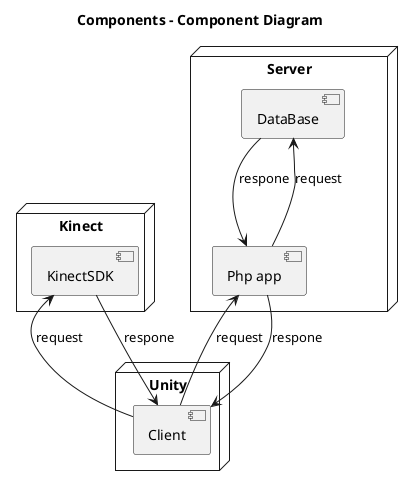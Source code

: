 @startuml

title Components - Component Diagram

 node "Unity" {
  [Client]
  }
  
   node "Kinect" {
  [KinectSDK]
  }
  
  node "Server" {
  [DataBase]
  [Php app]
  }
  
  [Client] --> [KinectSDK]: request

  [KinectSDK] --> [Client] : respone

  [Client] --> [Php app] : request

  [Php app] --> [Client] : respone

  [DataBase] --> [Php app] : respone

  [Php app] --> [DataBase] : request

  
  
  
@enduml